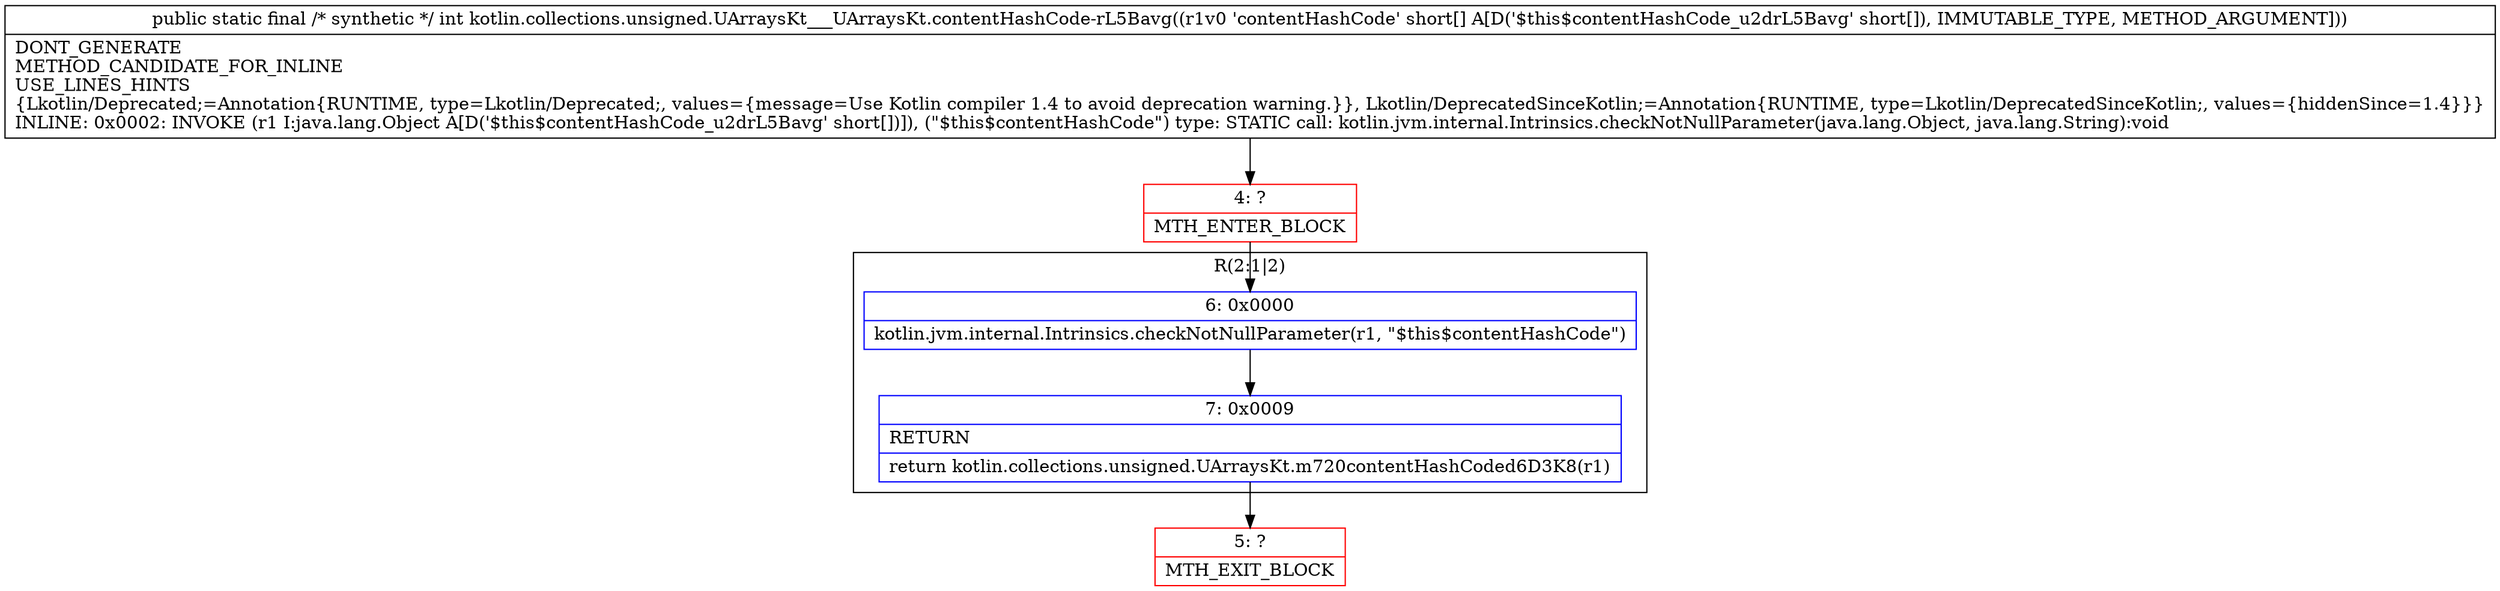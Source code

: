 digraph "CFG forkotlin.collections.unsigned.UArraysKt___UArraysKt.contentHashCode\-rL5Bavg([S)I" {
subgraph cluster_Region_2082406121 {
label = "R(2:1|2)";
node [shape=record,color=blue];
Node_6 [shape=record,label="{6\:\ 0x0000|kotlin.jvm.internal.Intrinsics.checkNotNullParameter(r1, \"$this$contentHashCode\")\l}"];
Node_7 [shape=record,label="{7\:\ 0x0009|RETURN\l|return kotlin.collections.unsigned.UArraysKt.m720contentHashCoded6D3K8(r1)\l}"];
}
Node_4 [shape=record,color=red,label="{4\:\ ?|MTH_ENTER_BLOCK\l}"];
Node_5 [shape=record,color=red,label="{5\:\ ?|MTH_EXIT_BLOCK\l}"];
MethodNode[shape=record,label="{public static final \/* synthetic *\/ int kotlin.collections.unsigned.UArraysKt___UArraysKt.contentHashCode\-rL5Bavg((r1v0 'contentHashCode' short[] A[D('$this$contentHashCode_u2drL5Bavg' short[]), IMMUTABLE_TYPE, METHOD_ARGUMENT]))  | DONT_GENERATE\lMETHOD_CANDIDATE_FOR_INLINE\lUSE_LINES_HINTS\l\{Lkotlin\/Deprecated;=Annotation\{RUNTIME, type=Lkotlin\/Deprecated;, values=\{message=Use Kotlin compiler 1.4 to avoid deprecation warning.\}\}, Lkotlin\/DeprecatedSinceKotlin;=Annotation\{RUNTIME, type=Lkotlin\/DeprecatedSinceKotlin;, values=\{hiddenSince=1.4\}\}\}\lINLINE: 0x0002: INVOKE  (r1 I:java.lang.Object A[D('$this$contentHashCode_u2drL5Bavg' short[])]), (\"$this$contentHashCode\") type: STATIC call: kotlin.jvm.internal.Intrinsics.checkNotNullParameter(java.lang.Object, java.lang.String):void\l}"];
MethodNode -> Node_4;Node_6 -> Node_7;
Node_7 -> Node_5;
Node_4 -> Node_6;
}

